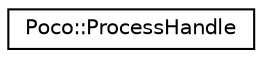 digraph "Graphical Class Hierarchy"
{
 // LATEX_PDF_SIZE
  edge [fontname="Helvetica",fontsize="10",labelfontname="Helvetica",labelfontsize="10"];
  node [fontname="Helvetica",fontsize="10",shape=record];
  rankdir="LR";
  Node0 [label="Poco::ProcessHandle",height=0.2,width=0.4,color="black", fillcolor="white", style="filled",URL="$classPoco_1_1ProcessHandle.html",tooltip=" "];
}
